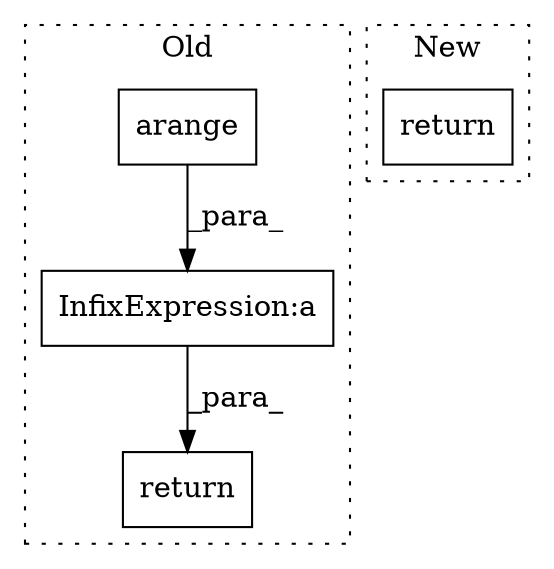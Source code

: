 digraph G {
subgraph cluster0 {
1 [label="arange" a="32" s="1343,1363" l="7,1" shape="box"];
3 [label="InfixExpression:a" a="27" s="1364" l="3" shape="box"];
4 [label="return" a="41" s="1951" l="7" shape="box"];
label = "Old";
style="dotted";
}
subgraph cluster1 {
2 [label="return" a="41" s="1174" l="7" shape="box"];
label = "New";
style="dotted";
}
1 -> 3 [label="_para_"];
3 -> 4 [label="_para_"];
}